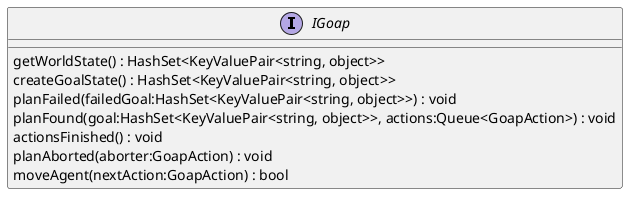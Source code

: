 @startuml
interface IGoap {
    getWorldState() : HashSet<KeyValuePair<string, object>>
    createGoalState() : HashSet<KeyValuePair<string, object>>
    planFailed(failedGoal:HashSet<KeyValuePair<string, object>>) : void
    planFound(goal:HashSet<KeyValuePair<string, object>>, actions:Queue<GoapAction>) : void
    actionsFinished() : void
    planAborted(aborter:GoapAction) : void
    moveAgent(nextAction:GoapAction) : bool
}
@enduml
